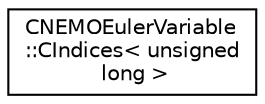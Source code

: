 digraph "Graphical Class Hierarchy"
{
 // LATEX_PDF_SIZE
  edge [fontname="Helvetica",fontsize="10",labelfontname="Helvetica",labelfontsize="10"];
  node [fontname="Helvetica",fontsize="10",shape=record];
  rankdir="LR";
  Node0 [label="CNEMOEulerVariable\l::CIndices\< unsigned\l long \>",height=0.2,width=0.4,color="black", fillcolor="white", style="filled",URL="$structCNEMOEulerVariable_1_1CIndices.html",tooltip=" "];
}
